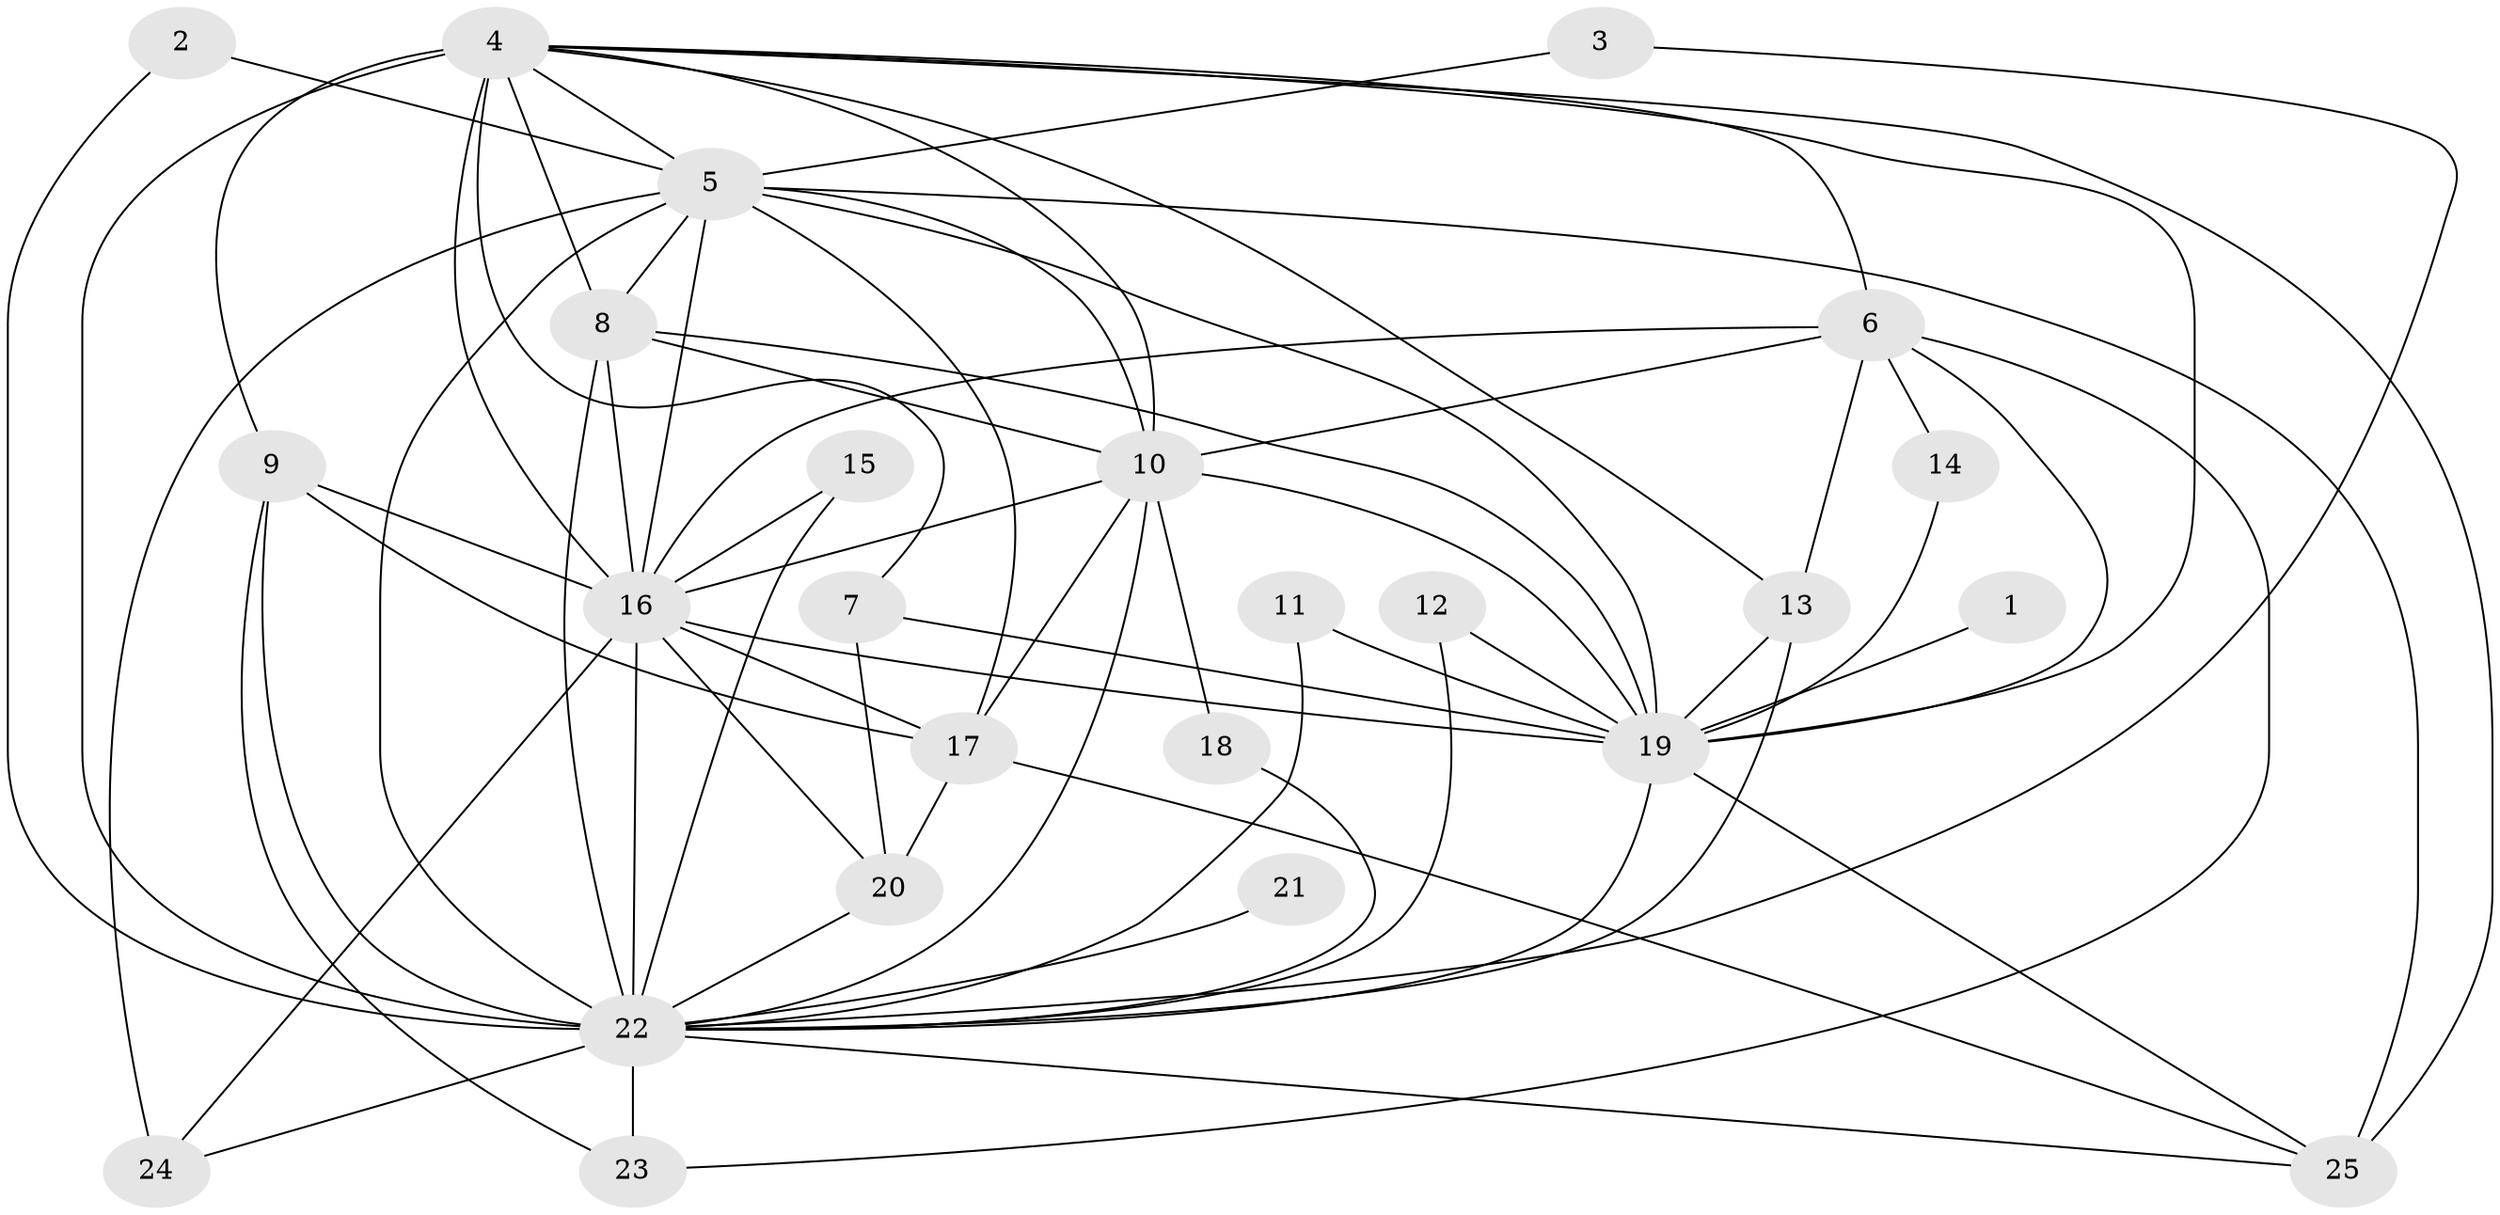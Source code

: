 // original degree distribution, {20: 0.02, 15: 0.04, 12: 0.06, 18: 0.02, 19: 0.02, 13: 0.02, 10: 0.02, 5: 0.08, 2: 0.54, 3: 0.12, 4: 0.06}
// Generated by graph-tools (version 1.1) at 2025/49/03/09/25 03:49:41]
// undirected, 25 vertices, 69 edges
graph export_dot {
graph [start="1"]
  node [color=gray90,style=filled];
  1;
  2;
  3;
  4;
  5;
  6;
  7;
  8;
  9;
  10;
  11;
  12;
  13;
  14;
  15;
  16;
  17;
  18;
  19;
  20;
  21;
  22;
  23;
  24;
  25;
  1 -- 19 [weight=1.0];
  2 -- 5 [weight=1.0];
  2 -- 22 [weight=1.0];
  3 -- 5 [weight=1.0];
  3 -- 22 [weight=1.0];
  4 -- 5 [weight=1.0];
  4 -- 6 [weight=1.0];
  4 -- 7 [weight=1.0];
  4 -- 8 [weight=1.0];
  4 -- 9 [weight=1.0];
  4 -- 10 [weight=1.0];
  4 -- 13 [weight=1.0];
  4 -- 16 [weight=3.0];
  4 -- 19 [weight=1.0];
  4 -- 22 [weight=3.0];
  4 -- 25 [weight=1.0];
  5 -- 8 [weight=1.0];
  5 -- 10 [weight=1.0];
  5 -- 16 [weight=3.0];
  5 -- 17 [weight=2.0];
  5 -- 19 [weight=1.0];
  5 -- 22 [weight=2.0];
  5 -- 24 [weight=1.0];
  5 -- 25 [weight=1.0];
  6 -- 10 [weight=1.0];
  6 -- 13 [weight=1.0];
  6 -- 14 [weight=1.0];
  6 -- 16 [weight=1.0];
  6 -- 19 [weight=1.0];
  6 -- 23 [weight=1.0];
  7 -- 19 [weight=1.0];
  7 -- 20 [weight=1.0];
  8 -- 10 [weight=1.0];
  8 -- 16 [weight=4.0];
  8 -- 19 [weight=1.0];
  8 -- 22 [weight=2.0];
  9 -- 16 [weight=1.0];
  9 -- 17 [weight=1.0];
  9 -- 22 [weight=1.0];
  9 -- 23 [weight=1.0];
  10 -- 16 [weight=3.0];
  10 -- 17 [weight=1.0];
  10 -- 18 [weight=1.0];
  10 -- 19 [weight=1.0];
  10 -- 22 [weight=3.0];
  11 -- 19 [weight=1.0];
  11 -- 22 [weight=1.0];
  12 -- 19 [weight=1.0];
  12 -- 22 [weight=1.0];
  13 -- 19 [weight=2.0];
  13 -- 22 [weight=1.0];
  14 -- 19 [weight=1.0];
  15 -- 16 [weight=1.0];
  15 -- 22 [weight=1.0];
  16 -- 17 [weight=1.0];
  16 -- 19 [weight=3.0];
  16 -- 20 [weight=1.0];
  16 -- 22 [weight=6.0];
  16 -- 24 [weight=1.0];
  17 -- 20 [weight=1.0];
  17 -- 25 [weight=1.0];
  18 -- 22 [weight=1.0];
  19 -- 22 [weight=2.0];
  19 -- 25 [weight=1.0];
  20 -- 22 [weight=1.0];
  21 -- 22 [weight=1.0];
  22 -- 23 [weight=1.0];
  22 -- 24 [weight=1.0];
  22 -- 25 [weight=1.0];
}

